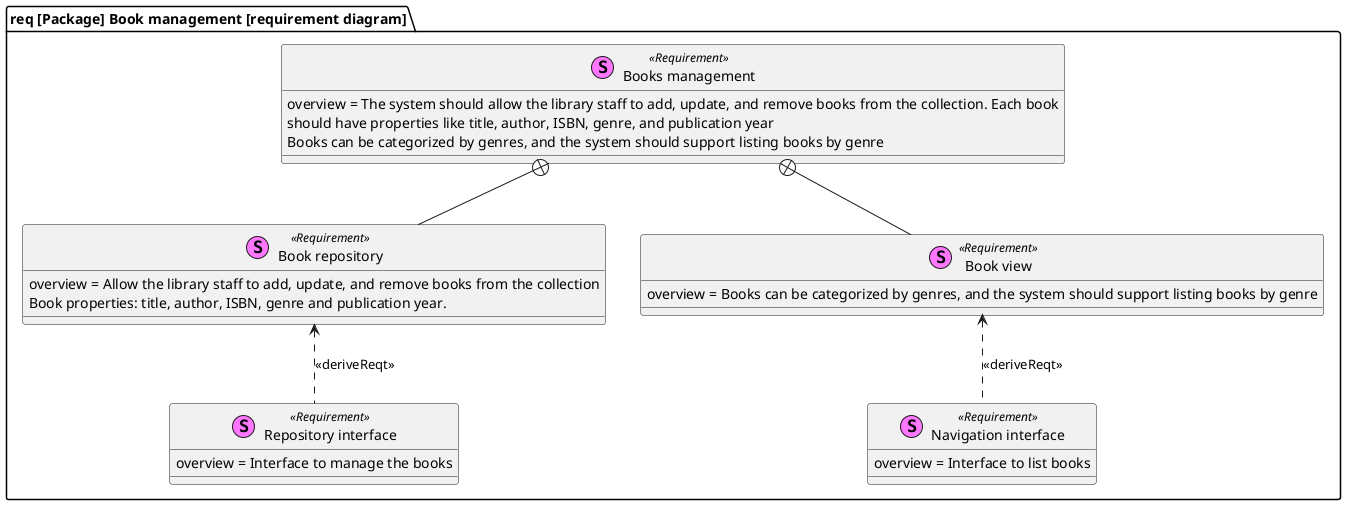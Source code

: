 @startuml
package "req [Package] Book management [requirement diagram]" {
    stereotype "Repository interface" as repository_interface <<Requirement>> {
        overview = Interface to manage the books
    }

    stereotype "Book repository" as book_repository <<Requirement>> {
        overview = Allow the library staff to add, update, and remove books from the collection
        Book properties: title, author, ISBN, genre and publication year.
    }
    book_repository <.. repository_interface: <<deriveReqt>>

    stereotype "Navigation interface" as navigation_interface <<Requirement>> {
        overview = Interface to list books
    }

    stereotype "Book view" as list_view <<Requirement>> {
        overview = Books can be categorized by genres, and the system should support listing books by genre
    }
    list_view <.. navigation_interface: <<deriveReqt>>

    stereotype "Books management" as book_management <<Requirement>> {
        overview = The system should allow the library staff to add, update, and remove books from the collection. Each book
        should have properties like title, author, ISBN, genre, and publication year
        Books can be categorized by genres, and the system should support listing books by genre
    }
    book_management +-- list_view
    book_management +-- book_repository
}
@enduml

